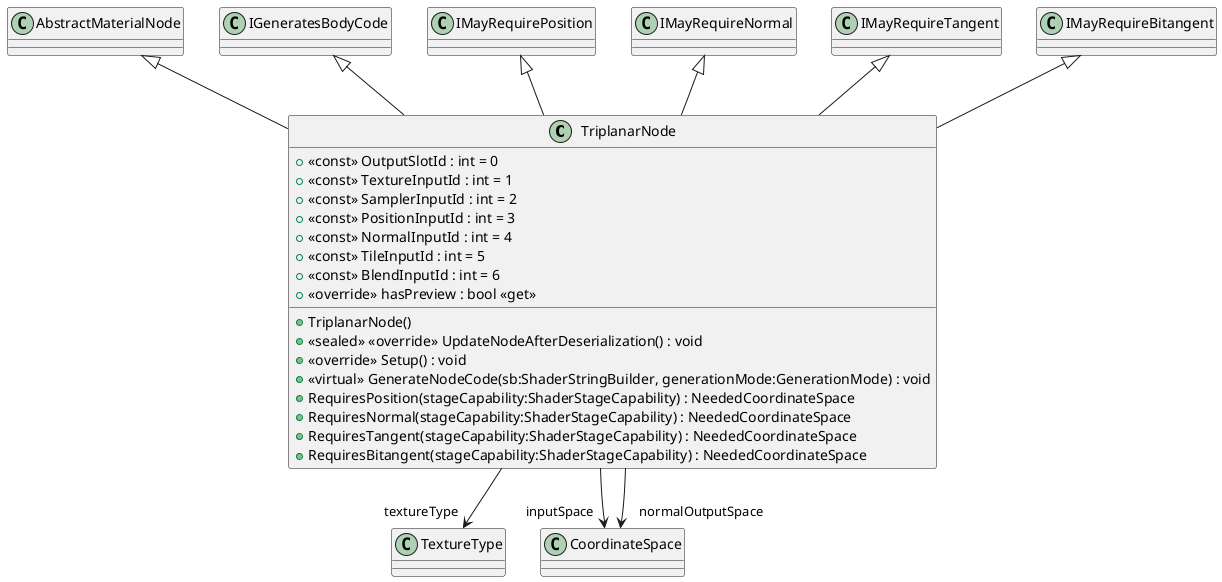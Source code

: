 @startuml
class TriplanarNode {
    + <<const>> OutputSlotId : int = 0
    + <<const>> TextureInputId : int = 1
    + <<const>> SamplerInputId : int = 2
    + <<const>> PositionInputId : int = 3
    + <<const>> NormalInputId : int = 4
    + <<const>> TileInputId : int = 5
    + <<const>> BlendInputId : int = 6
    + <<override>> hasPreview : bool <<get>>
    + TriplanarNode()
    + <<sealed>> <<override>> UpdateNodeAfterDeserialization() : void
    + <<override>> Setup() : void
    + <<virtual>> GenerateNodeCode(sb:ShaderStringBuilder, generationMode:GenerationMode) : void
    + RequiresPosition(stageCapability:ShaderStageCapability) : NeededCoordinateSpace
    + RequiresNormal(stageCapability:ShaderStageCapability) : NeededCoordinateSpace
    + RequiresTangent(stageCapability:ShaderStageCapability) : NeededCoordinateSpace
    + RequiresBitangent(stageCapability:ShaderStageCapability) : NeededCoordinateSpace
}
AbstractMaterialNode <|-- TriplanarNode
IGeneratesBodyCode <|-- TriplanarNode
IMayRequirePosition <|-- TriplanarNode
IMayRequireNormal <|-- TriplanarNode
IMayRequireTangent <|-- TriplanarNode
IMayRequireBitangent <|-- TriplanarNode
TriplanarNode --> "textureType" TextureType
TriplanarNode --> "inputSpace" CoordinateSpace
TriplanarNode --> "normalOutputSpace" CoordinateSpace
@enduml
